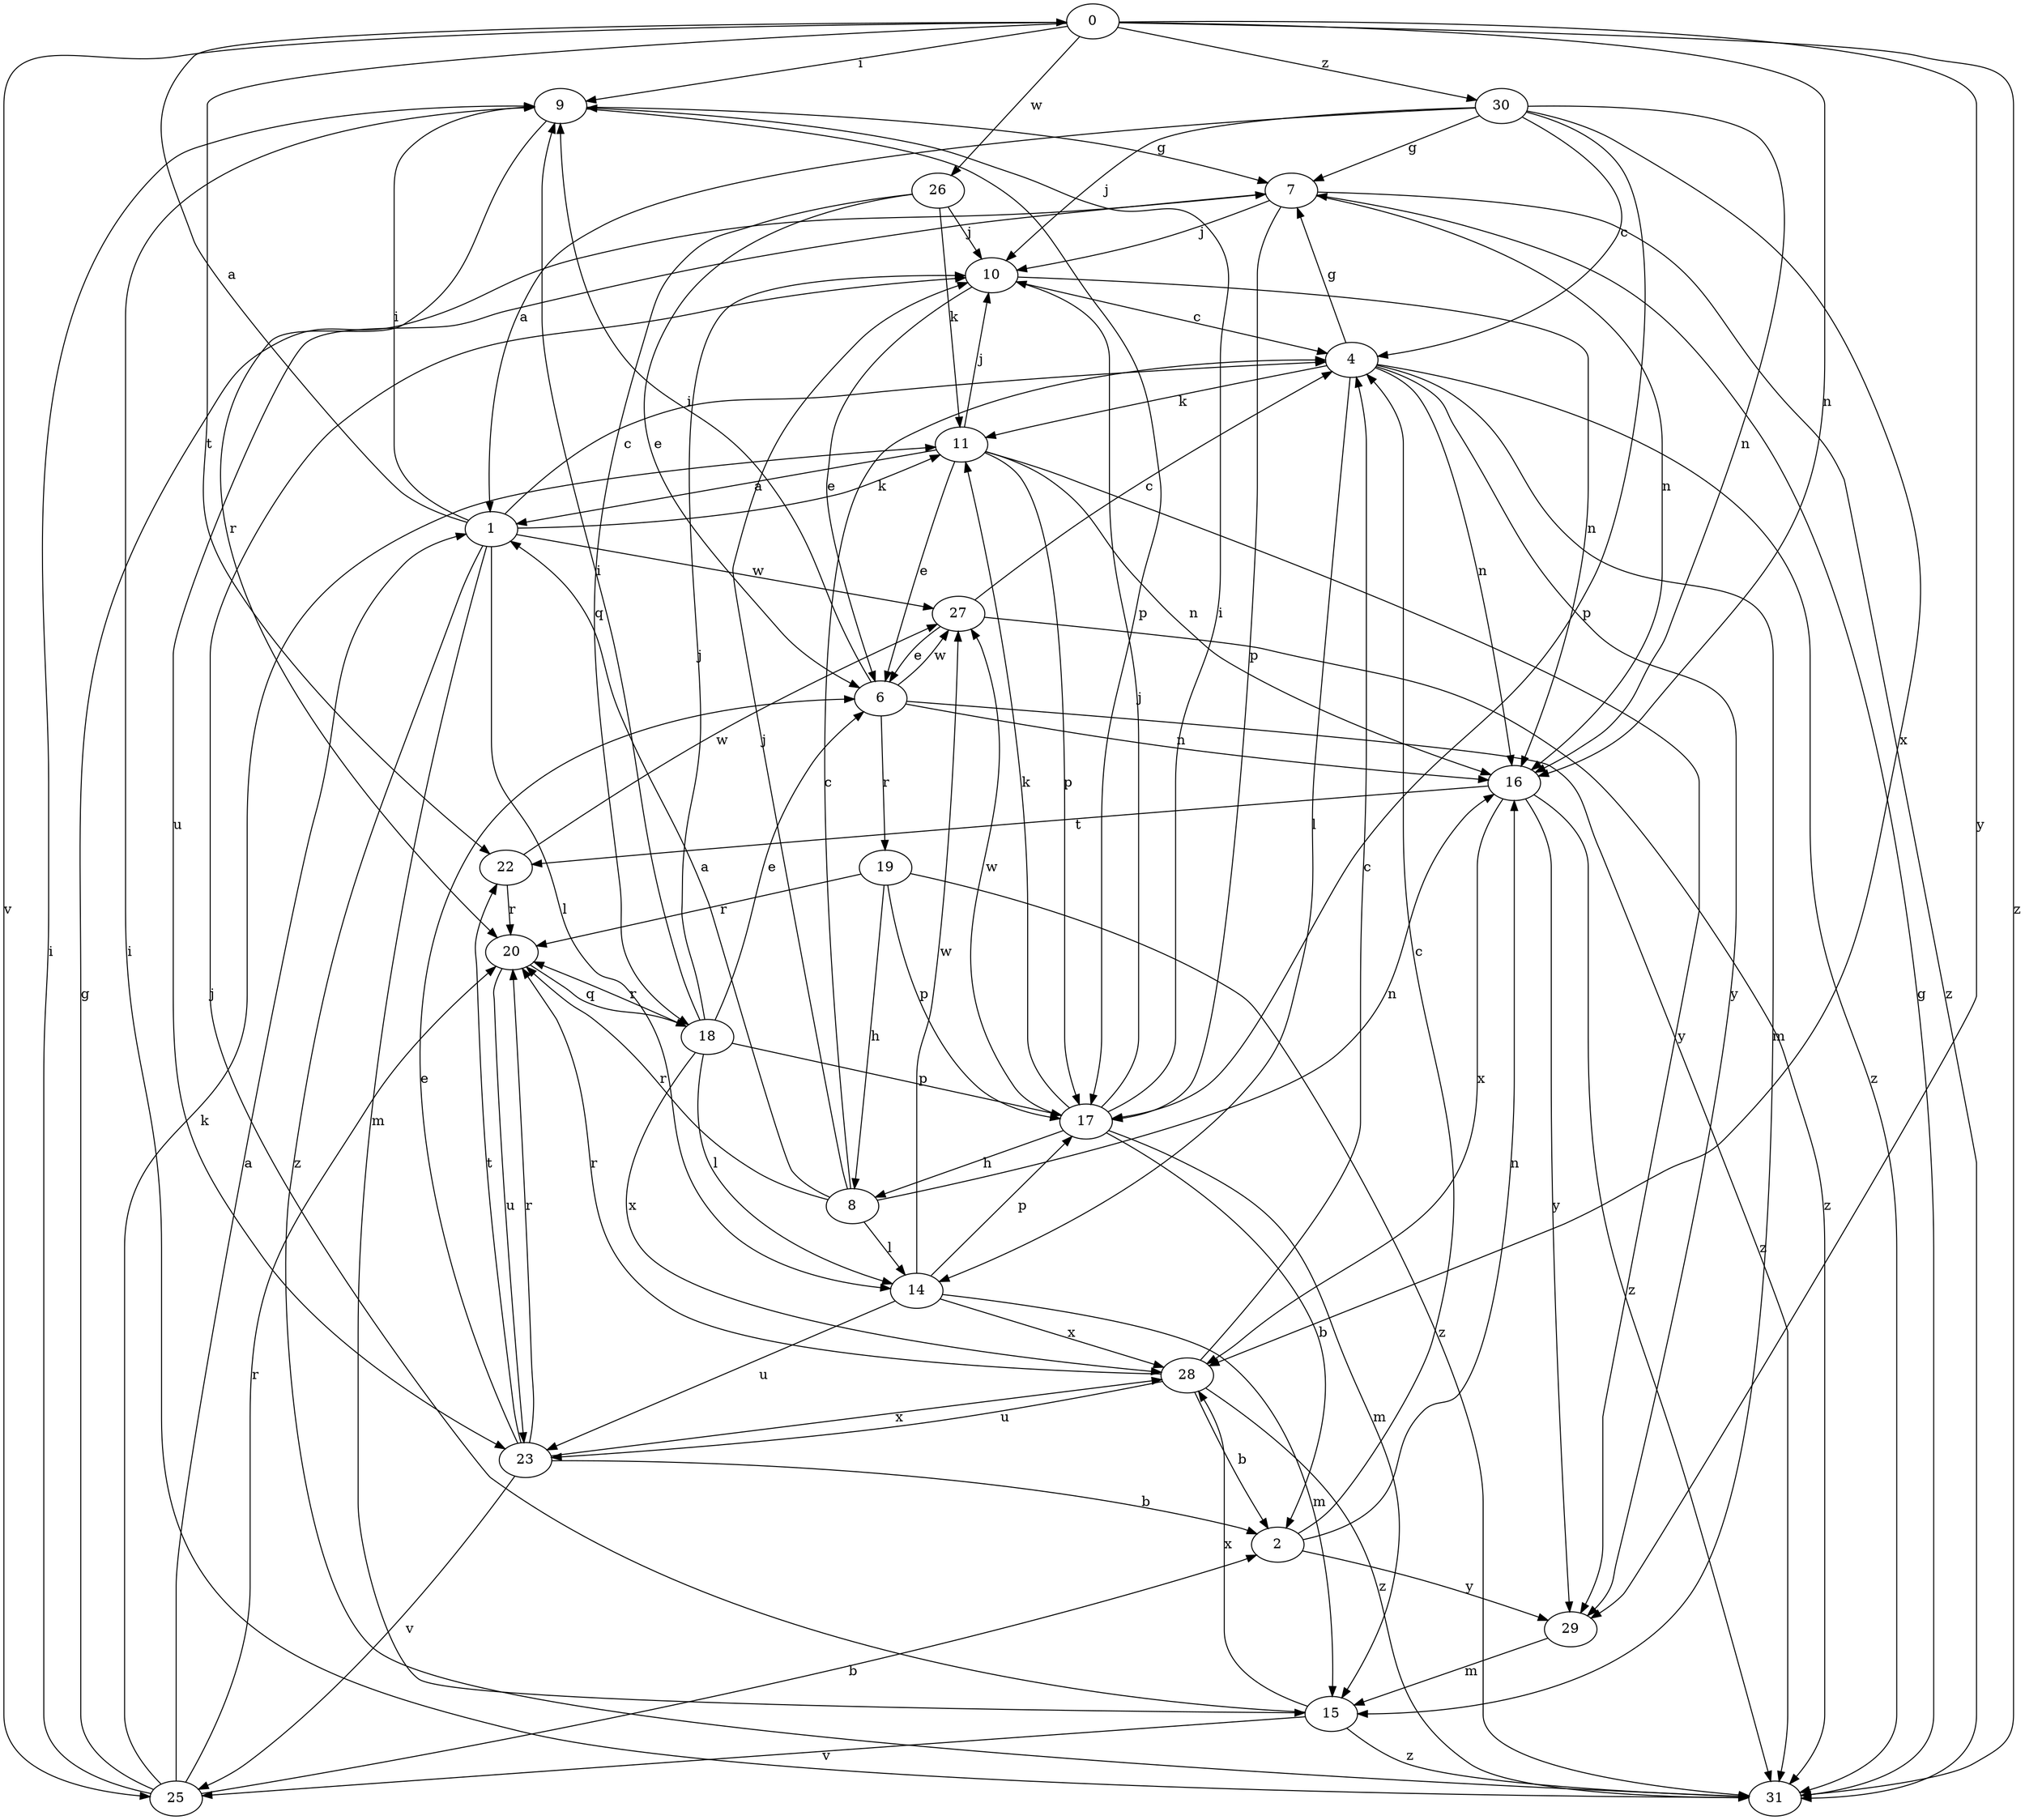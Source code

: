 strict digraph  {
0;
1;
2;
4;
6;
7;
8;
9;
10;
11;
14;
15;
16;
17;
18;
19;
20;
22;
23;
25;
26;
27;
28;
29;
30;
31;
0 -> 9  [label=i];
0 -> 16  [label=n];
0 -> 22  [label=t];
0 -> 25  [label=v];
0 -> 26  [label=w];
0 -> 29  [label=y];
0 -> 30  [label=z];
0 -> 31  [label=z];
1 -> 0  [label=a];
1 -> 4  [label=c];
1 -> 9  [label=i];
1 -> 11  [label=k];
1 -> 14  [label=l];
1 -> 15  [label=m];
1 -> 27  [label=w];
1 -> 31  [label=z];
2 -> 4  [label=c];
2 -> 16  [label=n];
2 -> 29  [label=y];
4 -> 7  [label=g];
4 -> 11  [label=k];
4 -> 14  [label=l];
4 -> 15  [label=m];
4 -> 16  [label=n];
4 -> 29  [label=y];
4 -> 31  [label=z];
6 -> 9  [label=i];
6 -> 16  [label=n];
6 -> 19  [label=r];
6 -> 27  [label=w];
6 -> 31  [label=z];
7 -> 10  [label=j];
7 -> 16  [label=n];
7 -> 17  [label=p];
7 -> 23  [label=u];
7 -> 31  [label=z];
8 -> 1  [label=a];
8 -> 4  [label=c];
8 -> 10  [label=j];
8 -> 14  [label=l];
8 -> 16  [label=n];
8 -> 20  [label=r];
9 -> 7  [label=g];
9 -> 17  [label=p];
9 -> 20  [label=r];
10 -> 4  [label=c];
10 -> 6  [label=e];
10 -> 16  [label=n];
11 -> 1  [label=a];
11 -> 6  [label=e];
11 -> 10  [label=j];
11 -> 16  [label=n];
11 -> 17  [label=p];
11 -> 29  [label=y];
14 -> 15  [label=m];
14 -> 17  [label=p];
14 -> 23  [label=u];
14 -> 27  [label=w];
14 -> 28  [label=x];
15 -> 10  [label=j];
15 -> 25  [label=v];
15 -> 28  [label=x];
15 -> 31  [label=z];
16 -> 22  [label=t];
16 -> 28  [label=x];
16 -> 29  [label=y];
16 -> 31  [label=z];
17 -> 2  [label=b];
17 -> 8  [label=h];
17 -> 9  [label=i];
17 -> 10  [label=j];
17 -> 11  [label=k];
17 -> 15  [label=m];
17 -> 27  [label=w];
18 -> 6  [label=e];
18 -> 9  [label=i];
18 -> 10  [label=j];
18 -> 14  [label=l];
18 -> 17  [label=p];
18 -> 20  [label=r];
18 -> 28  [label=x];
19 -> 8  [label=h];
19 -> 17  [label=p];
19 -> 20  [label=r];
19 -> 31  [label=z];
20 -> 18  [label=q];
20 -> 23  [label=u];
22 -> 20  [label=r];
22 -> 27  [label=w];
23 -> 2  [label=b];
23 -> 6  [label=e];
23 -> 20  [label=r];
23 -> 22  [label=t];
23 -> 25  [label=v];
23 -> 28  [label=x];
25 -> 1  [label=a];
25 -> 2  [label=b];
25 -> 7  [label=g];
25 -> 9  [label=i];
25 -> 11  [label=k];
25 -> 20  [label=r];
26 -> 6  [label=e];
26 -> 10  [label=j];
26 -> 11  [label=k];
26 -> 18  [label=q];
27 -> 4  [label=c];
27 -> 6  [label=e];
27 -> 31  [label=z];
28 -> 2  [label=b];
28 -> 4  [label=c];
28 -> 20  [label=r];
28 -> 23  [label=u];
28 -> 31  [label=z];
29 -> 15  [label=m];
30 -> 1  [label=a];
30 -> 4  [label=c];
30 -> 7  [label=g];
30 -> 10  [label=j];
30 -> 16  [label=n];
30 -> 17  [label=p];
30 -> 28  [label=x];
31 -> 7  [label=g];
31 -> 9  [label=i];
}

